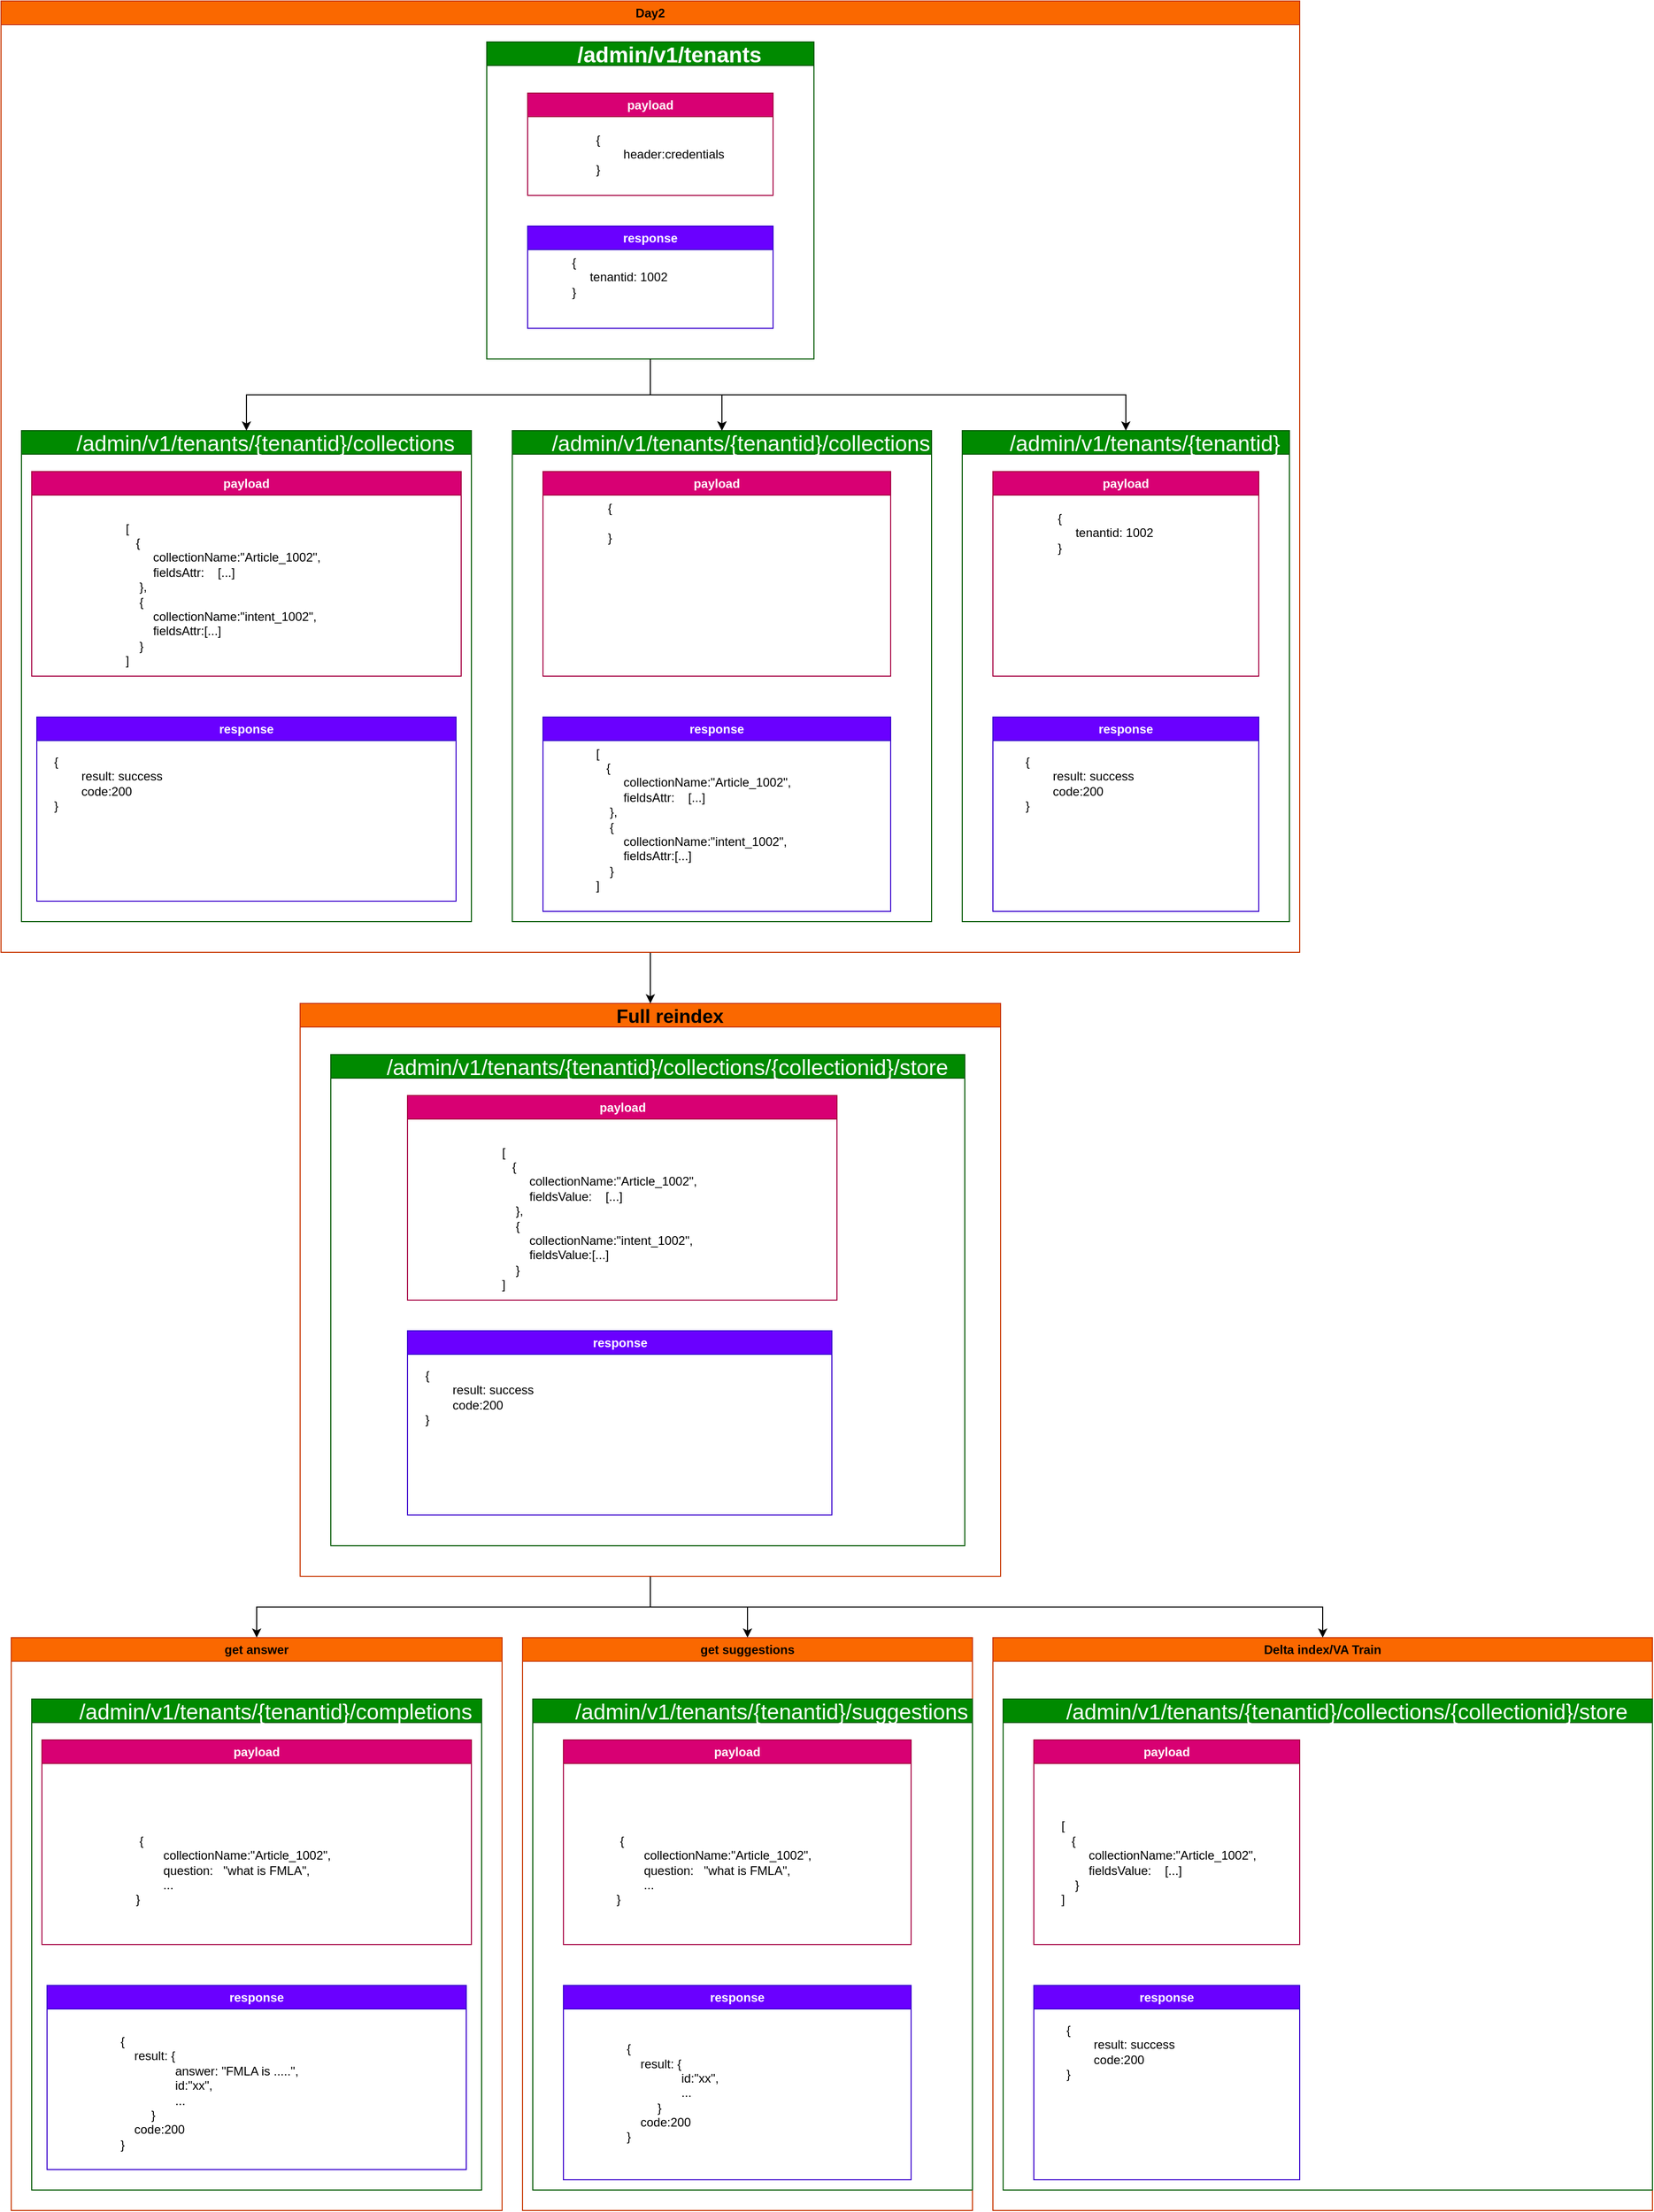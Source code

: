 <mxfile version="21.5.2" type="github">
  <diagram name="Page-1" id="9UfLJZKe_ABIt0-VfUx_">
    <mxGraphModel dx="2074" dy="2256" grid="1" gridSize="10" guides="1" tooltips="1" connect="1" arrows="1" fold="1" page="1" pageScale="1" pageWidth="850" pageHeight="1100" math="0" shadow="0">
      <root>
        <mxCell id="0" />
        <mxCell id="1" parent="0" />
        <mxCell id="ua6xyKK4SKT8y5sqxT8U-34" style="edgeStyle=orthogonalEdgeStyle;rounded=0;orthogonalLoop=1;jettySize=auto;html=1;exitX=0.5;exitY=1;exitDx=0;exitDy=0;" edge="1" parent="1" source="ua6xyKK4SKT8y5sqxT8U-1" target="ua6xyKK4SKT8y5sqxT8U-29">
          <mxGeometry relative="1" as="geometry" />
        </mxCell>
        <mxCell id="ua6xyKK4SKT8y5sqxT8U-147" style="edgeStyle=orthogonalEdgeStyle;rounded=0;orthogonalLoop=1;jettySize=auto;html=1;exitX=0.5;exitY=1;exitDx=0;exitDy=0;entryX=0.5;entryY=0;entryDx=0;entryDy=0;" edge="1" parent="1" source="ua6xyKK4SKT8y5sqxT8U-69" target="ua6xyKK4SKT8y5sqxT8U-94">
          <mxGeometry relative="1" as="geometry" />
        </mxCell>
        <mxCell id="ua6xyKK4SKT8y5sqxT8U-148" style="edgeStyle=orthogonalEdgeStyle;rounded=0;orthogonalLoop=1;jettySize=auto;html=1;exitX=0.5;exitY=1;exitDx=0;exitDy=0;" edge="1" parent="1" source="ua6xyKK4SKT8y5sqxT8U-69" target="ua6xyKK4SKT8y5sqxT8U-145">
          <mxGeometry relative="1" as="geometry" />
        </mxCell>
        <mxCell id="ua6xyKK4SKT8y5sqxT8U-149" style="edgeStyle=orthogonalEdgeStyle;rounded=0;orthogonalLoop=1;jettySize=auto;html=1;exitX=0.5;exitY=1;exitDx=0;exitDy=0;" edge="1" parent="1" source="ua6xyKK4SKT8y5sqxT8U-69" target="ua6xyKK4SKT8y5sqxT8U-146">
          <mxGeometry relative="1" as="geometry" />
        </mxCell>
        <mxCell id="ua6xyKK4SKT8y5sqxT8U-69" value="&lt;div style=&quot;language:en-US;line-height:normal;margin-top:1.0pt;&lt;br/&gt;margin-bottom:1.0pt;margin-left:.7in;text-indent:-.31in;text-align:left;&lt;br/&gt;direction:ltr;unicode-bidi:embed;vertical-align:baseline;mso-line-break-override:&lt;br/&gt;none;punctuation-wrap:hanging&quot; class=&quot;O1&quot;&gt;&lt;font face=&quot;Arial&quot;&gt;&lt;span style=&quot;font-size: 18.667px;&quot;&gt;Full reindex&lt;/span&gt;&lt;/font&gt;&lt;/div&gt;" style="swimlane;whiteSpace=wrap;html=1;fillColor=#fa6800;fontColor=#000000;strokeColor=#C73500;" vertex="1" parent="1">
          <mxGeometry x="342.5" y="930" width="685" height="560" as="geometry" />
        </mxCell>
        <mxCell id="ua6xyKK4SKT8y5sqxT8U-71" value="&lt;div style=&quot;text-align: left; line-height: normal; margin-top: 1pt; margin-left: 0.7in; text-indent: -0.31in; unicode-bidi: embed; vertical-align: baseline;&quot; class=&quot;O1&quot;&gt;&lt;span style=&quot;font-size:16.0pt&quot;&gt;&lt;/span&gt;&lt;span style=&quot;font-size: 16pt; font-family: Arial;&quot;&gt;/admin/v1/tenants/{tenantid}/collections/{collectionid}/store&lt;/span&gt;&lt;/div&gt;" style="swimlane;whiteSpace=wrap;html=1;fillColor=#008a00;fontColor=#ffffff;strokeColor=#005700;fontStyle=0" vertex="1" parent="ua6xyKK4SKT8y5sqxT8U-69">
          <mxGeometry x="30" y="50" width="620" height="480" as="geometry" />
        </mxCell>
        <mxCell id="ua6xyKK4SKT8y5sqxT8U-72" value="payload" style="swimlane;whiteSpace=wrap;html=1;fillColor=#d80073;fontColor=#ffffff;strokeColor=#A50040;" vertex="1" parent="ua6xyKK4SKT8y5sqxT8U-71">
          <mxGeometry x="75" y="40" width="420" height="200" as="geometry" />
        </mxCell>
        <mxCell id="ua6xyKK4SKT8y5sqxT8U-73" value="&lt;div&gt;[&lt;/div&gt;&lt;div&gt;&amp;nbsp; &amp;nbsp;{&lt;span style=&quot;&quot;&gt;&lt;/span&gt;&lt;/div&gt;&lt;div&gt;&lt;span style=&quot;&quot;&gt;&lt;span style=&quot;&quot;&gt;&lt;span style=&quot;white-space: pre;&quot;&gt;&amp;nbsp;&amp;nbsp;&amp;nbsp;&amp;nbsp;&lt;/span&gt;&lt;span style=&quot;white-space: pre;&quot;&gt;&amp;nbsp;&amp;nbsp;&amp;nbsp;&amp;nbsp;&lt;/span&gt;&lt;/span&gt;collectionName:&quot;Article_1002&quot;,&lt;/span&gt;&lt;/div&gt;&lt;div&gt;&lt;span style=&quot;&quot;&gt;&lt;span style=&quot;&quot;&gt;&lt;span style=&quot;white-space: pre;&quot;&gt;&amp;nbsp;&amp;nbsp;&amp;nbsp;&amp;nbsp;&lt;/span&gt;&lt;span style=&quot;white-space: pre;&quot;&gt;&amp;nbsp;&amp;nbsp;&amp;nbsp;&amp;nbsp;&lt;/span&gt;&lt;/span&gt;fieldsValue:&lt;span style=&quot;&quot;&gt;&lt;span style=&quot;white-space: pre;&quot;&gt;&amp;nbsp;&amp;nbsp;&amp;nbsp;&amp;nbsp;&lt;/span&gt;&lt;/span&gt;[...&lt;/span&gt;&lt;span style=&quot;background-color: initial;&quot;&gt;]&lt;/span&gt;&lt;/div&gt;&lt;div&gt;&lt;span style=&quot;&quot;&gt;&lt;span style=&quot;&quot;&gt;&lt;span style=&quot;white-space: pre;&quot;&gt;&amp;nbsp;&amp;nbsp;&amp;nbsp;&amp;nbsp;&lt;/span&gt;&lt;/span&gt;},&lt;/span&gt;&lt;/div&gt;&lt;div&gt;&lt;span style=&quot;&quot;&gt;&lt;span style=&quot;&quot;&gt;&lt;span style=&quot;white-space: pre;&quot;&gt;&amp;nbsp;&amp;nbsp;&amp;nbsp;&amp;nbsp;&lt;/span&gt;&lt;/span&gt;{&lt;/span&gt;&lt;/div&gt;&lt;div&gt;&lt;span style=&quot;&quot;&gt;&lt;span style=&quot;&quot;&gt;&lt;span style=&quot;white-space: pre;&quot;&gt;&amp;nbsp;&amp;nbsp;&amp;nbsp;&amp;nbsp;&lt;/span&gt;&lt;span style=&quot;white-space: pre;&quot;&gt;&amp;nbsp;&amp;nbsp;&amp;nbsp;&amp;nbsp;&lt;/span&gt;&lt;/span&gt;collectionName:&quot;intent_1002&quot;,&lt;/span&gt;&lt;/div&gt;&lt;div&gt;&lt;span style=&quot;&quot;&gt;&lt;span style=&quot;&quot;&gt;&lt;span style=&quot;white-space: pre;&quot;&gt;&amp;nbsp;&amp;nbsp;&amp;nbsp;&amp;nbsp;&lt;/span&gt;&lt;span style=&quot;white-space: pre;&quot;&gt;&amp;nbsp;&amp;nbsp;&amp;nbsp;&amp;nbsp;&lt;/span&gt;&lt;/span&gt;fieldsValue:[...]&lt;/span&gt;&lt;/div&gt;&lt;div&gt;&lt;span style=&quot;&quot;&gt;&lt;span style=&quot;&quot;&gt;&lt;span style=&quot;white-space: pre;&quot;&gt;&amp;nbsp;&amp;nbsp;&amp;nbsp;&amp;nbsp;&lt;/span&gt;&lt;/span&gt;}&lt;/span&gt;&lt;/div&gt;&lt;div&gt;]&lt;/div&gt;" style="text;html=1;align=left;verticalAlign=middle;resizable=0;points=[];autosize=1;strokeColor=none;fillColor=none;" vertex="1" parent="ua6xyKK4SKT8y5sqxT8U-72">
          <mxGeometry x="90" y="40" width="210" height="160" as="geometry" />
        </mxCell>
        <mxCell id="ua6xyKK4SKT8y5sqxT8U-74" value="response" style="swimlane;whiteSpace=wrap;html=1;fillColor=#6a00ff;fontColor=#ffffff;strokeColor=#3700CC;" vertex="1" parent="ua6xyKK4SKT8y5sqxT8U-71">
          <mxGeometry x="75" y="270" width="415" height="180" as="geometry" />
        </mxCell>
        <mxCell id="ua6xyKK4SKT8y5sqxT8U-75" value="{&lt;br&gt;&lt;span style=&quot;white-space: pre;&quot;&gt;&#x9;&lt;/span&gt;result: success&lt;br&gt;&lt;span style=&quot;white-space: pre;&quot;&gt;&#x9;&lt;/span&gt;code:200&lt;br&gt;}" style="text;html=1;align=left;verticalAlign=middle;resizable=0;points=[];autosize=1;strokeColor=none;fillColor=none;" vertex="1" parent="ua6xyKK4SKT8y5sqxT8U-74">
          <mxGeometry x="15" y="30" width="130" height="70" as="geometry" />
        </mxCell>
        <mxCell id="ua6xyKK4SKT8y5sqxT8U-76" style="edgeStyle=orthogonalEdgeStyle;rounded=0;orthogonalLoop=1;jettySize=auto;html=1;exitX=0.5;exitY=1;exitDx=0;exitDy=0;entryX=0.5;entryY=0;entryDx=0;entryDy=0;" edge="1" parent="1" source="ua6xyKK4SKT8y5sqxT8U-70" target="ua6xyKK4SKT8y5sqxT8U-69">
          <mxGeometry relative="1" as="geometry" />
        </mxCell>
        <mxCell id="ua6xyKK4SKT8y5sqxT8U-70" value="Day2" style="swimlane;whiteSpace=wrap;html=1;fillColor=#fa6800;fontColor=#000000;strokeColor=#C73500;" vertex="1" parent="1">
          <mxGeometry x="50" y="-50" width="1270" height="930" as="geometry" />
        </mxCell>
        <mxCell id="ua6xyKK4SKT8y5sqxT8U-16" value="&lt;div style=&quot;text-align: left; line-height: normal; margin-top: 1pt; margin-left: 0.7in; text-indent: -0.31in; unicode-bidi: embed; vertical-align: baseline;&quot; class=&quot;O1&quot;&gt;&lt;span style=&quot;font-size:16.0pt&quot;&gt;&lt;/span&gt;&lt;span style=&quot;font-size: 16pt; font-family: Arial;&quot;&gt;/admin/v1/tenants/{tenantid}/collections&lt;/span&gt;&lt;/div&gt;" style="swimlane;whiteSpace=wrap;html=1;fillColor=#008a00;fontColor=#ffffff;strokeColor=#005700;fontStyle=0" vertex="1" parent="ua6xyKK4SKT8y5sqxT8U-70">
          <mxGeometry x="20" y="420" width="440" height="480" as="geometry" />
        </mxCell>
        <mxCell id="ua6xyKK4SKT8y5sqxT8U-17" value="payload" style="swimlane;whiteSpace=wrap;html=1;fillColor=#d80073;fontColor=#ffffff;strokeColor=#A50040;" vertex="1" parent="ua6xyKK4SKT8y5sqxT8U-16">
          <mxGeometry x="10" y="40" width="420" height="200" as="geometry" />
        </mxCell>
        <mxCell id="ua6xyKK4SKT8y5sqxT8U-52" value="&lt;div&gt;[&lt;/div&gt;&lt;div&gt;&amp;nbsp; &amp;nbsp;{&lt;span style=&quot;&quot;&gt;&lt;/span&gt;&lt;/div&gt;&lt;div&gt;&lt;span style=&quot;&quot;&gt;&lt;span style=&quot;&quot;&gt;&lt;span style=&quot;white-space: pre;&quot;&gt;&amp;nbsp;&amp;nbsp;&amp;nbsp;&amp;nbsp;&lt;/span&gt;&lt;span style=&quot;white-space: pre;&quot;&gt;&amp;nbsp;&amp;nbsp;&amp;nbsp;&amp;nbsp;&lt;/span&gt;&lt;/span&gt;collectionName:&quot;Article_1002&quot;,&lt;/span&gt;&lt;/div&gt;&lt;div&gt;&lt;span style=&quot;&quot;&gt;&lt;span style=&quot;&quot;&gt;&lt;span style=&quot;white-space: pre;&quot;&gt;&amp;nbsp;&amp;nbsp;&amp;nbsp;&amp;nbsp;&lt;/span&gt;&lt;span style=&quot;white-space: pre;&quot;&gt;&amp;nbsp;&amp;nbsp;&amp;nbsp;&amp;nbsp;&lt;/span&gt;&lt;/span&gt;fieldsAttr:&lt;span style=&quot;&quot;&gt;&lt;span style=&quot;white-space: pre;&quot;&gt;&amp;nbsp;&amp;nbsp;&amp;nbsp;&amp;nbsp;&lt;/span&gt;&lt;/span&gt;[...&lt;/span&gt;&lt;span style=&quot;background-color: initial;&quot;&gt;]&lt;/span&gt;&lt;/div&gt;&lt;div&gt;&lt;span style=&quot;&quot;&gt;&lt;span style=&quot;&quot;&gt;&lt;span style=&quot;white-space: pre;&quot;&gt;&amp;nbsp;&amp;nbsp;&amp;nbsp;&amp;nbsp;&lt;/span&gt;&lt;/span&gt;},&lt;/span&gt;&lt;/div&gt;&lt;div&gt;&lt;span style=&quot;&quot;&gt;&lt;span style=&quot;&quot;&gt;&lt;span style=&quot;white-space: pre;&quot;&gt;&amp;nbsp;&amp;nbsp;&amp;nbsp;&amp;nbsp;&lt;/span&gt;&lt;/span&gt;{&lt;/span&gt;&lt;/div&gt;&lt;div&gt;&lt;span style=&quot;&quot;&gt;&lt;span style=&quot;&quot;&gt;&lt;span style=&quot;white-space: pre;&quot;&gt;&amp;nbsp;&amp;nbsp;&amp;nbsp;&amp;nbsp;&lt;/span&gt;&lt;span style=&quot;white-space: pre;&quot;&gt;&amp;nbsp;&amp;nbsp;&amp;nbsp;&amp;nbsp;&lt;/span&gt;&lt;/span&gt;collectionName:&quot;intent_1002&quot;,&lt;/span&gt;&lt;/div&gt;&lt;div&gt;&lt;span style=&quot;&quot;&gt;&lt;span style=&quot;&quot;&gt;&lt;span style=&quot;white-space: pre;&quot;&gt;&amp;nbsp;&amp;nbsp;&amp;nbsp;&amp;nbsp;&lt;/span&gt;&lt;span style=&quot;white-space: pre;&quot;&gt;&amp;nbsp;&amp;nbsp;&amp;nbsp;&amp;nbsp;&lt;/span&gt;&lt;/span&gt;fieldsAttr:[...]&lt;/span&gt;&lt;/div&gt;&lt;div&gt;&lt;span style=&quot;&quot;&gt;&lt;span style=&quot;&quot;&gt;&lt;span style=&quot;white-space: pre;&quot;&gt;&amp;nbsp;&amp;nbsp;&amp;nbsp;&amp;nbsp;&lt;/span&gt;&lt;/span&gt;}&lt;/span&gt;&lt;/div&gt;&lt;div&gt;]&lt;/div&gt;" style="text;html=1;align=left;verticalAlign=middle;resizable=0;points=[];autosize=1;strokeColor=none;fillColor=none;" vertex="1" parent="ua6xyKK4SKT8y5sqxT8U-17">
          <mxGeometry x="90" y="40" width="210" height="160" as="geometry" />
        </mxCell>
        <mxCell id="ua6xyKK4SKT8y5sqxT8U-19" value="response" style="swimlane;whiteSpace=wrap;html=1;fillColor=#6a00ff;fontColor=#ffffff;strokeColor=#3700CC;" vertex="1" parent="ua6xyKK4SKT8y5sqxT8U-16">
          <mxGeometry x="15" y="280" width="410" height="180" as="geometry" />
        </mxCell>
        <mxCell id="ua6xyKK4SKT8y5sqxT8U-20" value="{&lt;br&gt;&lt;span style=&quot;white-space: pre;&quot;&gt;&#x9;&lt;/span&gt;result: success&lt;br&gt;&lt;span style=&quot;white-space: pre;&quot;&gt;&#x9;&lt;/span&gt;code:200&lt;br&gt;}" style="text;html=1;align=left;verticalAlign=middle;resizable=0;points=[];autosize=1;strokeColor=none;fillColor=none;" vertex="1" parent="ua6xyKK4SKT8y5sqxT8U-19">
          <mxGeometry x="15" y="30" width="130" height="70" as="geometry" />
        </mxCell>
        <mxCell id="ua6xyKK4SKT8y5sqxT8U-152" style="edgeStyle=orthogonalEdgeStyle;rounded=0;orthogonalLoop=1;jettySize=auto;html=1;exitX=0.5;exitY=1;exitDx=0;exitDy=0;" edge="1" parent="ua6xyKK4SKT8y5sqxT8U-70" source="ua6xyKK4SKT8y5sqxT8U-1" target="ua6xyKK4SKT8y5sqxT8U-57">
          <mxGeometry relative="1" as="geometry" />
        </mxCell>
        <mxCell id="ua6xyKK4SKT8y5sqxT8U-1" value="&lt;div style=&quot;language:en-US;line-height:normal;margin-top:1.0pt;&lt;br/&gt;margin-bottom:1.0pt;margin-left:.7in;text-indent:-.31in;text-align:left;&lt;br/&gt;direction:ltr;unicode-bidi:embed;vertical-align:baseline;mso-line-break-override:&lt;br/&gt;none;punctuation-wrap:hanging&quot; class=&quot;O1&quot;&gt;&lt;span style=&quot;font-size:16.0pt&quot;&gt;&lt;/span&gt;&lt;span style=&quot;font-size: 16pt; font-family: Arial;&quot;&gt;/admin/v1/tenants&lt;/span&gt;&lt;/div&gt;" style="swimlane;whiteSpace=wrap;html=1;fillColor=#008a00;fontColor=#ffffff;strokeColor=#005700;" vertex="1" parent="ua6xyKK4SKT8y5sqxT8U-70">
          <mxGeometry x="475" y="40" width="320" height="310" as="geometry" />
        </mxCell>
        <mxCell id="ua6xyKK4SKT8y5sqxT8U-6" value="payload" style="swimlane;whiteSpace=wrap;html=1;fillColor=#d80073;fontColor=#ffffff;strokeColor=#A50040;" vertex="1" parent="ua6xyKK4SKT8y5sqxT8U-1">
          <mxGeometry x="40" y="50" width="240" height="100" as="geometry" />
        </mxCell>
        <mxCell id="ua6xyKK4SKT8y5sqxT8U-12" value="{&lt;br&gt;&lt;span style=&quot;white-space: pre;&quot;&gt;&#x9;&lt;/span&gt;header:credentials&lt;br&gt;}" style="text;html=1;align=left;verticalAlign=middle;resizable=0;points=[];autosize=1;strokeColor=none;fillColor=none;" vertex="1" parent="ua6xyKK4SKT8y5sqxT8U-6">
          <mxGeometry x="65" y="30" width="150" height="60" as="geometry" />
        </mxCell>
        <mxCell id="ua6xyKK4SKT8y5sqxT8U-7" value="response" style="swimlane;whiteSpace=wrap;html=1;fillColor=#6a00ff;fontColor=#ffffff;strokeColor=#3700CC;" vertex="1" parent="ua6xyKK4SKT8y5sqxT8U-1">
          <mxGeometry x="40" y="180" width="240" height="100" as="geometry" />
        </mxCell>
        <mxCell id="ua6xyKK4SKT8y5sqxT8U-13" value="{&lt;br&gt;&lt;span style=&quot;white-space: pre;&quot;&gt;&#x9;&lt;/span&gt;&lt;span style=&quot;white-space: pre;&quot;&gt;&#x9;&lt;/span&gt;&lt;span style=&quot;white-space: pre;&quot;&gt;&#x9;&lt;/span&gt;&lt;span style=&quot;white-space: pre;&quot;&gt;&#x9;&lt;/span&gt;tenantid: 1002&lt;br&gt;}" style="text;html=1;align=center;verticalAlign=middle;resizable=0;points=[];autosize=1;strokeColor=none;fillColor=none;" vertex="1" parent="ua6xyKK4SKT8y5sqxT8U-7">
          <mxGeometry x="-60" y="20" width="210" height="60" as="geometry" />
        </mxCell>
        <mxCell id="ua6xyKK4SKT8y5sqxT8U-26" style="edgeStyle=orthogonalEdgeStyle;rounded=0;orthogonalLoop=1;jettySize=auto;html=1;exitX=0.5;exitY=1;exitDx=0;exitDy=0;entryX=0.5;entryY=0;entryDx=0;entryDy=0;" edge="1" parent="ua6xyKK4SKT8y5sqxT8U-70" source="ua6xyKK4SKT8y5sqxT8U-1" target="ua6xyKK4SKT8y5sqxT8U-16">
          <mxGeometry relative="1" as="geometry" />
        </mxCell>
        <mxCell id="ua6xyKK4SKT8y5sqxT8U-57" value="&lt;div style=&quot;text-align: left; line-height: normal; margin-top: 1pt; margin-left: 0.7in; text-indent: -0.31in; unicode-bidi: embed; vertical-align: baseline;&quot; class=&quot;O1&quot;&gt;&lt;span style=&quot;font-size:16.0pt&quot;&gt;&lt;/span&gt;&lt;span style=&quot;font-size: 16pt; font-family: Arial;&quot;&gt;/admin/v1/tenants/{tenantid}&lt;/span&gt;&lt;/div&gt;" style="swimlane;whiteSpace=wrap;html=1;fillColor=#008a00;fontColor=#ffffff;strokeColor=#005700;fontStyle=0" vertex="1" parent="ua6xyKK4SKT8y5sqxT8U-70">
          <mxGeometry x="940" y="420" width="320" height="480" as="geometry" />
        </mxCell>
        <mxCell id="ua6xyKK4SKT8y5sqxT8U-58" value="payload" style="swimlane;whiteSpace=wrap;html=1;fillColor=#d80073;fontColor=#ffffff;strokeColor=#A50040;" vertex="1" parent="ua6xyKK4SKT8y5sqxT8U-57">
          <mxGeometry x="30" y="40" width="260" height="200" as="geometry" />
        </mxCell>
        <mxCell id="ua6xyKK4SKT8y5sqxT8U-62" value="{&lt;br&gt;&lt;span style=&quot;white-space: pre;&quot;&gt;&#x9;&lt;/span&gt;&lt;span style=&quot;white-space: pre;&quot;&gt;&#x9;&lt;/span&gt;&lt;span style=&quot;white-space: pre;&quot;&gt;&#x9;&lt;/span&gt;&lt;span style=&quot;white-space: pre;&quot;&gt;&#x9;&lt;/span&gt;tenantid: 1002&lt;br&gt;}" style="text;html=1;align=center;verticalAlign=middle;resizable=0;points=[];autosize=1;strokeColor=none;fillColor=none;" vertex="1" parent="ua6xyKK4SKT8y5sqxT8U-58">
          <mxGeometry x="-40" y="30" width="210" height="60" as="geometry" />
        </mxCell>
        <mxCell id="ua6xyKK4SKT8y5sqxT8U-60" value="response" style="swimlane;whiteSpace=wrap;html=1;fillColor=#6a00ff;fontColor=#ffffff;strokeColor=#3700CC;" vertex="1" parent="ua6xyKK4SKT8y5sqxT8U-57">
          <mxGeometry x="30" y="280" width="260" height="190" as="geometry" />
        </mxCell>
        <mxCell id="ua6xyKK4SKT8y5sqxT8U-63" value="{&lt;br&gt;&lt;span style=&quot;white-space: pre;&quot;&gt;&#x9;&lt;/span&gt;result: success&lt;br&gt;&lt;span style=&quot;white-space: pre;&quot;&gt;&#x9;&lt;/span&gt;code:200&lt;br&gt;}" style="text;html=1;align=left;verticalAlign=middle;resizable=0;points=[];autosize=1;strokeColor=none;fillColor=none;" vertex="1" parent="ua6xyKK4SKT8y5sqxT8U-60">
          <mxGeometry x="30" y="30" width="130" height="70" as="geometry" />
        </mxCell>
        <mxCell id="ua6xyKK4SKT8y5sqxT8U-94" value="get answer" style="swimlane;whiteSpace=wrap;html=1;fillColor=#fa6800;fontColor=#000000;strokeColor=#C73500;" vertex="1" parent="1">
          <mxGeometry x="60" y="1550" width="480" height="560" as="geometry" />
        </mxCell>
        <mxCell id="ua6xyKK4SKT8y5sqxT8U-96" value="&lt;div style=&quot;text-align: left; line-height: normal; margin-top: 1pt; margin-left: 0.7in; text-indent: -0.31in; unicode-bidi: embed; vertical-align: baseline;&quot; class=&quot;O1&quot;&gt;&lt;span style=&quot;font-size:16.0pt&quot;&gt;&lt;/span&gt;&lt;span style=&quot;font-size: 16pt; font-family: Arial;&quot;&gt;/admin/v1/tenants/{tenantid}/completions&lt;/span&gt;&lt;/div&gt;" style="swimlane;whiteSpace=wrap;html=1;fillColor=#008a00;fontColor=#ffffff;strokeColor=#005700;fontStyle=0" vertex="1" parent="ua6xyKK4SKT8y5sqxT8U-94">
          <mxGeometry x="20" y="60" width="440" height="480" as="geometry" />
        </mxCell>
        <mxCell id="ua6xyKK4SKT8y5sqxT8U-97" value="payload" style="swimlane;whiteSpace=wrap;html=1;fillColor=#d80073;fontColor=#ffffff;strokeColor=#A50040;" vertex="1" parent="ua6xyKK4SKT8y5sqxT8U-96">
          <mxGeometry x="10" y="40" width="420" height="200" as="geometry" />
        </mxCell>
        <mxCell id="ua6xyKK4SKT8y5sqxT8U-98" value="&lt;div&gt;&lt;br&gt;&lt;/div&gt;&lt;div&gt;&amp;nbsp;{&lt;span style=&quot;&quot;&gt;&lt;/span&gt;&lt;/div&gt;&lt;div&gt;&lt;span style=&quot;&quot;&gt;&lt;span style=&quot;&quot;&gt;&lt;span style=&quot;white-space: pre;&quot;&gt;&amp;nbsp;&amp;nbsp;&amp;nbsp;&amp;nbsp;&lt;/span&gt;&lt;span style=&quot;white-space: pre;&quot;&gt;&amp;nbsp;&amp;nbsp;&amp;nbsp;&amp;nbsp;&lt;/span&gt;&lt;/span&gt;collectionName:&quot;Article_1002&quot;,&lt;/span&gt;&lt;/div&gt;&lt;div&gt;&lt;span style=&quot;&quot;&gt;&lt;span style=&quot;&quot;&gt;&lt;span style=&quot;white-space: pre;&quot;&gt;&amp;nbsp;&amp;nbsp;&amp;nbsp;&amp;nbsp;&lt;/span&gt;&lt;span style=&quot;white-space: pre;&quot;&gt;&amp;nbsp;&amp;nbsp;&amp;nbsp;&amp;nbsp;&lt;/span&gt;&lt;/span&gt;question:&lt;span style=&quot;&quot;&gt;&lt;span style=&quot;white-space: pre;&quot;&gt;&amp;nbsp;&amp;nbsp;&amp;nbsp;&quot;what is FMLA&quot;,&lt;/span&gt;&lt;/span&gt;&lt;/span&gt;&lt;/div&gt;&lt;div&gt;&lt;span style=&quot;&quot;&gt;&lt;span style=&quot;&quot;&gt;&lt;span style=&quot;white-space: pre;&quot;&gt; &lt;span style=&quot;white-space: pre;&quot;&gt;&#x9;&lt;/span&gt;...       &lt;/span&gt;&lt;/span&gt;&lt;/span&gt;&lt;/div&gt;&lt;div&gt;&lt;span style=&quot;background-color: initial;&quot;&gt;}&lt;/span&gt;&lt;/div&gt;" style="text;html=1;align=left;verticalAlign=middle;resizable=0;points=[];autosize=1;strokeColor=none;fillColor=none;" vertex="1" parent="ua6xyKK4SKT8y5sqxT8U-97">
          <mxGeometry x="90" y="70" width="210" height="100" as="geometry" />
        </mxCell>
        <mxCell id="ua6xyKK4SKT8y5sqxT8U-99" value="response" style="swimlane;whiteSpace=wrap;html=1;fillColor=#6a00ff;fontColor=#ffffff;strokeColor=#3700CC;" vertex="1" parent="ua6xyKK4SKT8y5sqxT8U-96">
          <mxGeometry x="15" y="280" width="410" height="180" as="geometry" />
        </mxCell>
        <mxCell id="ua6xyKK4SKT8y5sqxT8U-100" value="{&lt;br&gt;&lt;span style=&quot;&quot;&gt;&lt;span style=&quot;white-space: pre;&quot;&gt;&amp;nbsp;&amp;nbsp;&amp;nbsp;&amp;nbsp;&lt;/span&gt;&lt;/span&gt;result: {&lt;br&gt;&lt;span style=&quot;&quot;&gt;&lt;span style=&quot;white-space: pre;&quot;&gt;&lt;span style=&quot;white-space: pre;&quot;&gt;&#x9;&lt;/span&gt;&lt;span style=&quot;white-space: pre;&quot;&gt;&#x9;&lt;/span&gt;answer:&amp;nbsp;&lt;/span&gt;&lt;/span&gt;&quot;FMLA is .....&quot;,&lt;br&gt;&lt;span style=&quot;white-space: pre;&quot;&gt;&#x9;&lt;/span&gt;&lt;span style=&quot;white-space: pre;&quot;&gt;&#x9;&lt;/span&gt;id:&quot;xx&quot;,&lt;br&gt;&lt;span style=&quot;white-space: pre;&quot;&gt;&#x9;&lt;/span&gt;&lt;span style=&quot;white-space: pre;&quot;&gt;&#x9;&lt;/span&gt;...&lt;br&gt;&lt;span style=&quot;&quot;&gt;&lt;span style=&quot;white-space: pre;&quot;&gt;&amp;nbsp;&amp;nbsp;&amp;nbsp;&amp;nbsp;&lt;/span&gt;&lt;/span&gt;&lt;span style=&quot;&quot;&gt;&lt;span style=&quot;white-space: pre;&quot;&gt;&amp;nbsp;&amp;nbsp;&amp;nbsp;&amp;nbsp;&lt;/span&gt;&lt;/span&gt;&amp;nbsp;}&lt;br&gt;&lt;span style=&quot;&quot;&gt;&lt;span style=&quot;white-space: pre;&quot;&gt;&amp;nbsp;&amp;nbsp;&amp;nbsp;&amp;nbsp;&lt;/span&gt;&lt;/span&gt;code:200&lt;br&gt;}" style="text;html=1;align=left;verticalAlign=middle;resizable=0;points=[];autosize=1;strokeColor=none;fillColor=none;" vertex="1" parent="ua6xyKK4SKT8y5sqxT8U-99">
          <mxGeometry x="70" y="40" width="200" height="130" as="geometry" />
        </mxCell>
        <mxCell id="ua6xyKK4SKT8y5sqxT8U-145" value="get suggestions" style="swimlane;whiteSpace=wrap;html=1;fillColor=#fa6800;fontColor=#000000;strokeColor=#C73500;" vertex="1" parent="1">
          <mxGeometry x="560" y="1550" width="440" height="560" as="geometry" />
        </mxCell>
        <mxCell id="ua6xyKK4SKT8y5sqxT8U-85" value="&lt;div style=&quot;text-align: left; line-height: normal; margin-top: 1pt; margin-left: 0.7in; text-indent: -0.31in; unicode-bidi: embed; vertical-align: baseline;&quot; class=&quot;O1&quot;&gt;&lt;span style=&quot;font-size:16.0pt&quot;&gt;&lt;/span&gt;&lt;span style=&quot;font-size: 16pt; font-family: Arial;&quot;&gt;/admin/v1/tenants/{tenantid}/suggestions&lt;/span&gt;&lt;/div&gt;" style="swimlane;whiteSpace=wrap;html=1;fillColor=#008a00;fontColor=#ffffff;strokeColor=#005700;fontStyle=0" vertex="1" parent="ua6xyKK4SKT8y5sqxT8U-145">
          <mxGeometry x="10" y="60" width="430" height="480" as="geometry" />
        </mxCell>
        <mxCell id="ua6xyKK4SKT8y5sqxT8U-86" value="payload" style="swimlane;whiteSpace=wrap;html=1;fillColor=#d80073;fontColor=#ffffff;strokeColor=#A50040;" vertex="1" parent="ua6xyKK4SKT8y5sqxT8U-85">
          <mxGeometry x="30" y="40" width="340" height="200" as="geometry" />
        </mxCell>
        <mxCell id="ua6xyKK4SKT8y5sqxT8U-103" value="&lt;div&gt;&lt;br&gt;&lt;/div&gt;&lt;div&gt;&amp;nbsp;{&lt;span style=&quot;&quot;&gt;&lt;/span&gt;&lt;/div&gt;&lt;div&gt;&lt;span style=&quot;&quot;&gt;&lt;span style=&quot;&quot;&gt;&lt;span style=&quot;white-space: pre;&quot;&gt;&amp;nbsp;&amp;nbsp;&amp;nbsp;&amp;nbsp;&lt;/span&gt;&lt;span style=&quot;white-space: pre;&quot;&gt;&amp;nbsp;&amp;nbsp;&amp;nbsp;&amp;nbsp;&lt;/span&gt;&lt;/span&gt;collectionName:&quot;Article_1002&quot;,&lt;/span&gt;&lt;/div&gt;&lt;div&gt;&lt;span style=&quot;&quot;&gt;&lt;span style=&quot;&quot;&gt;&lt;span style=&quot;white-space: pre;&quot;&gt;&amp;nbsp;&amp;nbsp;&amp;nbsp;&amp;nbsp;&lt;/span&gt;&lt;span style=&quot;white-space: pre;&quot;&gt;&amp;nbsp;&amp;nbsp;&amp;nbsp;&amp;nbsp;&lt;/span&gt;&lt;/span&gt;question:&lt;span style=&quot;&quot;&gt;&lt;span style=&quot;white-space: pre;&quot;&gt;&amp;nbsp;&amp;nbsp;&amp;nbsp;&quot;what is FMLA&quot;,&lt;/span&gt;&lt;/span&gt;&lt;/span&gt;&lt;/div&gt;&lt;div&gt;&lt;span style=&quot;&quot;&gt;&lt;span style=&quot;&quot;&gt;&lt;span style=&quot;white-space: pre;&quot;&gt; &lt;span style=&quot;white-space: pre;&quot;&gt;&#x9;&lt;/span&gt;...       &lt;/span&gt;&lt;/span&gt;&lt;/span&gt;&lt;/div&gt;&lt;div&gt;&lt;span style=&quot;background-color: initial;&quot;&gt;}&lt;/span&gt;&lt;/div&gt;" style="text;html=1;align=left;verticalAlign=middle;resizable=0;points=[];autosize=1;strokeColor=none;fillColor=none;" vertex="1" parent="ua6xyKK4SKT8y5sqxT8U-86">
          <mxGeometry x="50" y="70" width="210" height="100" as="geometry" />
        </mxCell>
        <mxCell id="ua6xyKK4SKT8y5sqxT8U-88" value="response" style="swimlane;whiteSpace=wrap;html=1;fillColor=#6a00ff;fontColor=#ffffff;strokeColor=#3700CC;" vertex="1" parent="ua6xyKK4SKT8y5sqxT8U-85">
          <mxGeometry x="30" y="280" width="340" height="190" as="geometry" />
        </mxCell>
        <mxCell id="ua6xyKK4SKT8y5sqxT8U-123" value="{&lt;br&gt;&lt;span style=&quot;&quot;&gt;&lt;span style=&quot;white-space: pre;&quot;&gt;&amp;nbsp;&amp;nbsp;&amp;nbsp;&amp;nbsp;&lt;/span&gt;&lt;/span&gt;result: {&lt;br&gt;&lt;span style=&quot;white-space: pre;&quot;&gt;&#x9;&lt;/span&gt;&lt;span style=&quot;white-space: pre;&quot;&gt;&#x9;&lt;/span&gt;id:&quot;xx&quot;,&lt;br&gt;&lt;span style=&quot;white-space: pre;&quot;&gt;&#x9;&lt;/span&gt;&lt;span style=&quot;white-space: pre;&quot;&gt;&#x9;&lt;/span&gt;...&lt;br&gt;&lt;span style=&quot;&quot;&gt;&lt;span style=&quot;white-space: pre;&quot;&gt;&amp;nbsp;&amp;nbsp;&amp;nbsp;&amp;nbsp;&lt;/span&gt;&lt;/span&gt;&lt;span style=&quot;&quot;&gt;&lt;span style=&quot;white-space: pre;&quot;&gt;&amp;nbsp;&amp;nbsp;&amp;nbsp;&amp;nbsp;&lt;/span&gt;&lt;/span&gt;&amp;nbsp;}&lt;br&gt;&lt;span style=&quot;&quot;&gt;&lt;span style=&quot;white-space: pre;&quot;&gt;&amp;nbsp;&amp;nbsp;&amp;nbsp;&amp;nbsp;&lt;/span&gt;&lt;/span&gt;code:200&lt;br&gt;}" style="text;html=1;align=left;verticalAlign=middle;resizable=0;points=[];autosize=1;strokeColor=none;fillColor=none;" vertex="1" parent="ua6xyKK4SKT8y5sqxT8U-88">
          <mxGeometry x="60" y="50" width="110" height="110" as="geometry" />
        </mxCell>
        <mxCell id="ua6xyKK4SKT8y5sqxT8U-146" value="Delta index/VA Train" style="swimlane;whiteSpace=wrap;html=1;fillColor=#fa6800;fontColor=#000000;strokeColor=#C73500;" vertex="1" parent="1">
          <mxGeometry x="1020" y="1550" width="645" height="560" as="geometry" />
        </mxCell>
        <mxCell id="ua6xyKK4SKT8y5sqxT8U-89" value="&lt;div style=&quot;text-align: left; line-height: normal; margin-top: 1pt; margin-left: 0.7in; text-indent: -0.31in; unicode-bidi: embed; vertical-align: baseline;&quot; class=&quot;O1&quot;&gt;&lt;span style=&quot;font-size:16.0pt&quot;&gt;&lt;/span&gt;&lt;span style=&quot;font-size: 16pt; font-family: Arial;&quot;&gt;/admin/v1/tenants/{tenantid}/collections/{collectionid}/store&lt;/span&gt;&lt;/div&gt;" style="swimlane;whiteSpace=wrap;html=1;fillColor=#008a00;fontColor=#ffffff;strokeColor=#005700;fontStyle=0" vertex="1" parent="ua6xyKK4SKT8y5sqxT8U-146">
          <mxGeometry x="10" y="60" width="635" height="480" as="geometry" />
        </mxCell>
        <mxCell id="ua6xyKK4SKT8y5sqxT8U-90" value="payload" style="swimlane;whiteSpace=wrap;html=1;fillColor=#d80073;fontColor=#ffffff;strokeColor=#A50040;" vertex="1" parent="ua6xyKK4SKT8y5sqxT8U-89">
          <mxGeometry x="30" y="40" width="260" height="200" as="geometry" />
        </mxCell>
        <mxCell id="ua6xyKK4SKT8y5sqxT8U-124" value="&lt;div&gt;[&lt;/div&gt;&lt;div&gt;&amp;nbsp; &amp;nbsp;{&lt;span style=&quot;&quot;&gt;&lt;/span&gt;&lt;/div&gt;&lt;div&gt;&lt;span style=&quot;&quot;&gt;&lt;span style=&quot;&quot;&gt;&lt;span style=&quot;white-space: pre;&quot;&gt;&amp;nbsp;&amp;nbsp;&amp;nbsp;&amp;nbsp;&lt;/span&gt;&lt;span style=&quot;white-space: pre;&quot;&gt;&amp;nbsp;&amp;nbsp;&amp;nbsp;&amp;nbsp;&lt;/span&gt;&lt;/span&gt;collectionName:&quot;Article_1002&quot;,&lt;/span&gt;&lt;/div&gt;&lt;div&gt;&lt;span style=&quot;&quot;&gt;&lt;span style=&quot;&quot;&gt;&lt;span style=&quot;white-space: pre;&quot;&gt;&amp;nbsp;&amp;nbsp;&amp;nbsp;&amp;nbsp;&lt;/span&gt;&lt;span style=&quot;white-space: pre;&quot;&gt;&amp;nbsp;&amp;nbsp;&amp;nbsp;&amp;nbsp;&lt;/span&gt;&lt;/span&gt;fieldsValue:&lt;span style=&quot;&quot;&gt;&lt;span style=&quot;white-space: pre;&quot;&gt;&amp;nbsp;&amp;nbsp;&amp;nbsp;&amp;nbsp;&lt;/span&gt;&lt;/span&gt;[...&lt;/span&gt;&lt;span style=&quot;background-color: initial;&quot;&gt;]&lt;/span&gt;&lt;/div&gt;&lt;div&gt;&lt;span style=&quot;&quot;&gt;&lt;span style=&quot;&quot;&gt;&lt;span style=&quot;white-space: pre;&quot;&gt;&amp;nbsp;&amp;nbsp;&amp;nbsp;&amp;nbsp;&lt;/span&gt;&lt;/span&gt;}&lt;/span&gt;&lt;/div&gt;&lt;div&gt;]&lt;/div&gt;" style="text;html=1;align=left;verticalAlign=middle;resizable=0;points=[];autosize=1;strokeColor=none;fillColor=none;" vertex="1" parent="ua6xyKK4SKT8y5sqxT8U-90">
          <mxGeometry x="25" y="70" width="210" height="100" as="geometry" />
        </mxCell>
        <mxCell id="ua6xyKK4SKT8y5sqxT8U-92" value="response" style="swimlane;whiteSpace=wrap;html=1;fillColor=#6a00ff;fontColor=#ffffff;strokeColor=#3700CC;" vertex="1" parent="ua6xyKK4SKT8y5sqxT8U-89">
          <mxGeometry x="30" y="280" width="260" height="190" as="geometry" />
        </mxCell>
        <mxCell id="ua6xyKK4SKT8y5sqxT8U-93" value="{&lt;br&gt;&lt;span style=&quot;white-space: pre;&quot;&gt;&#x9;&lt;/span&gt;result: success&lt;br&gt;&lt;span style=&quot;white-space: pre;&quot;&gt;&#x9;&lt;/span&gt;code:200&lt;br&gt;}" style="text;html=1;align=left;verticalAlign=middle;resizable=0;points=[];autosize=1;strokeColor=none;fillColor=none;" vertex="1" parent="ua6xyKK4SKT8y5sqxT8U-92">
          <mxGeometry x="30" y="30" width="130" height="70" as="geometry" />
        </mxCell>
        <mxCell id="ua6xyKK4SKT8y5sqxT8U-151" value="" style="edgeStyle=orthogonalEdgeStyle;rounded=0;orthogonalLoop=1;jettySize=auto;html=1;exitX=0.5;exitY=1;exitDx=0;exitDy=0;" edge="1" parent="1" source="ua6xyKK4SKT8y5sqxT8U-1" target="ua6xyKK4SKT8y5sqxT8U-29">
          <mxGeometry relative="1" as="geometry">
            <mxPoint x="685" y="300" as="sourcePoint" />
            <mxPoint x="1150" y="480" as="targetPoint" />
          </mxGeometry>
        </mxCell>
        <mxCell id="ua6xyKK4SKT8y5sqxT8U-29" value="&lt;div style=&quot;text-align: left; line-height: normal; margin-top: 1pt; margin-left: 0.7in; text-indent: -0.31in; unicode-bidi: embed; vertical-align: baseline;&quot; class=&quot;O1&quot;&gt;&lt;span style=&quot;font-size:16.0pt&quot;&gt;&lt;/span&gt;&lt;span style=&quot;font-size: 16pt; font-family: Arial;&quot;&gt;/admin/v1/tenants/{tenantid}/collections&lt;/span&gt;&lt;/div&gt;" style="swimlane;whiteSpace=wrap;html=1;fillColor=#008a00;fontColor=#ffffff;strokeColor=#005700;fontStyle=0" vertex="1" parent="1">
          <mxGeometry x="550" y="370" width="410" height="480" as="geometry" />
        </mxCell>
        <mxCell id="ua6xyKK4SKT8y5sqxT8U-30" value="payload" style="swimlane;whiteSpace=wrap;html=1;fillColor=#d80073;fontColor=#ffffff;strokeColor=#A50040;" vertex="1" parent="ua6xyKK4SKT8y5sqxT8U-29">
          <mxGeometry x="30" y="40" width="340" height="200" as="geometry" />
        </mxCell>
        <mxCell id="ua6xyKK4SKT8y5sqxT8U-31" value="{&lt;br&gt;&lt;span style=&quot;white-space: pre;&quot;&gt;&#x9;&lt;/span&gt;&lt;span style=&quot;white-space: pre;&quot;&gt;&#x9;&lt;/span&gt;&lt;span style=&quot;white-space: pre;&quot;&gt;&#x9;&lt;/span&gt;&lt;span style=&quot;white-space: pre;&quot;&gt;&#x9;&lt;/span&gt;&lt;br&gt;}" style="text;html=1;align=center;verticalAlign=middle;resizable=0;points=[];autosize=1;strokeColor=none;fillColor=none;" vertex="1" parent="ua6xyKK4SKT8y5sqxT8U-30">
          <mxGeometry y="20" width="130" height="60" as="geometry" />
        </mxCell>
        <mxCell id="ua6xyKK4SKT8y5sqxT8U-32" value="response" style="swimlane;whiteSpace=wrap;html=1;fillColor=#6a00ff;fontColor=#ffffff;strokeColor=#3700CC;" vertex="1" parent="ua6xyKK4SKT8y5sqxT8U-29">
          <mxGeometry x="30" y="280" width="340" height="190" as="geometry" />
        </mxCell>
        <mxCell id="ua6xyKK4SKT8y5sqxT8U-77" value="&lt;div&gt;[&lt;/div&gt;&lt;div&gt;&amp;nbsp; &amp;nbsp;{&lt;span style=&quot;&quot;&gt;&lt;/span&gt;&lt;/div&gt;&lt;div&gt;&lt;span style=&quot;&quot;&gt;&lt;span style=&quot;&quot;&gt;&lt;span style=&quot;white-space: pre;&quot;&gt;&amp;nbsp;&amp;nbsp;&amp;nbsp;&amp;nbsp;&lt;/span&gt;&lt;span style=&quot;white-space: pre;&quot;&gt;&amp;nbsp;&amp;nbsp;&amp;nbsp;&amp;nbsp;&lt;/span&gt;&lt;/span&gt;collectionName:&quot;Article_1002&quot;,&lt;/span&gt;&lt;/div&gt;&lt;div&gt;&lt;span style=&quot;&quot;&gt;&lt;span style=&quot;&quot;&gt;&lt;span style=&quot;white-space: pre;&quot;&gt;&amp;nbsp;&amp;nbsp;&amp;nbsp;&amp;nbsp;&lt;/span&gt;&lt;span style=&quot;white-space: pre;&quot;&gt;&amp;nbsp;&amp;nbsp;&amp;nbsp;&amp;nbsp;&lt;/span&gt;&lt;/span&gt;fieldsAttr:&lt;span style=&quot;&quot;&gt;&lt;span style=&quot;white-space: pre;&quot;&gt;&amp;nbsp;&amp;nbsp;&amp;nbsp;&amp;nbsp;&lt;/span&gt;&lt;/span&gt;[...&lt;/span&gt;&lt;span style=&quot;background-color: initial;&quot;&gt;]&lt;/span&gt;&lt;/div&gt;&lt;div&gt;&lt;span style=&quot;&quot;&gt;&lt;span style=&quot;&quot;&gt;&lt;span style=&quot;white-space: pre;&quot;&gt;&amp;nbsp;&amp;nbsp;&amp;nbsp;&amp;nbsp;&lt;/span&gt;&lt;/span&gt;},&lt;/span&gt;&lt;/div&gt;&lt;div&gt;&lt;span style=&quot;&quot;&gt;&lt;span style=&quot;&quot;&gt;&lt;span style=&quot;white-space: pre;&quot;&gt;&amp;nbsp;&amp;nbsp;&amp;nbsp;&amp;nbsp;&lt;/span&gt;&lt;/span&gt;{&lt;/span&gt;&lt;/div&gt;&lt;div&gt;&lt;span style=&quot;&quot;&gt;&lt;span style=&quot;&quot;&gt;&lt;span style=&quot;white-space: pre;&quot;&gt;&amp;nbsp;&amp;nbsp;&amp;nbsp;&amp;nbsp;&lt;/span&gt;&lt;span style=&quot;white-space: pre;&quot;&gt;&amp;nbsp;&amp;nbsp;&amp;nbsp;&amp;nbsp;&lt;/span&gt;&lt;/span&gt;collectionName:&quot;intent_1002&quot;,&lt;/span&gt;&lt;/div&gt;&lt;div&gt;&lt;span style=&quot;&quot;&gt;&lt;span style=&quot;&quot;&gt;&lt;span style=&quot;white-space: pre;&quot;&gt;&amp;nbsp;&amp;nbsp;&amp;nbsp;&amp;nbsp;&lt;/span&gt;&lt;span style=&quot;white-space: pre;&quot;&gt;&amp;nbsp;&amp;nbsp;&amp;nbsp;&amp;nbsp;&lt;/span&gt;&lt;/span&gt;fieldsAttr:[...]&lt;/span&gt;&lt;/div&gt;&lt;div&gt;&lt;span style=&quot;&quot;&gt;&lt;span style=&quot;&quot;&gt;&lt;span style=&quot;white-space: pre;&quot;&gt;&amp;nbsp;&amp;nbsp;&amp;nbsp;&amp;nbsp;&lt;/span&gt;&lt;/span&gt;}&lt;/span&gt;&lt;/div&gt;&lt;div&gt;]&lt;/div&gt;" style="text;html=1;align=left;verticalAlign=middle;resizable=0;points=[];autosize=1;strokeColor=none;fillColor=none;" vertex="1" parent="ua6xyKK4SKT8y5sqxT8U-32">
          <mxGeometry x="50" y="20" width="210" height="160" as="geometry" />
        </mxCell>
      </root>
    </mxGraphModel>
  </diagram>
</mxfile>
